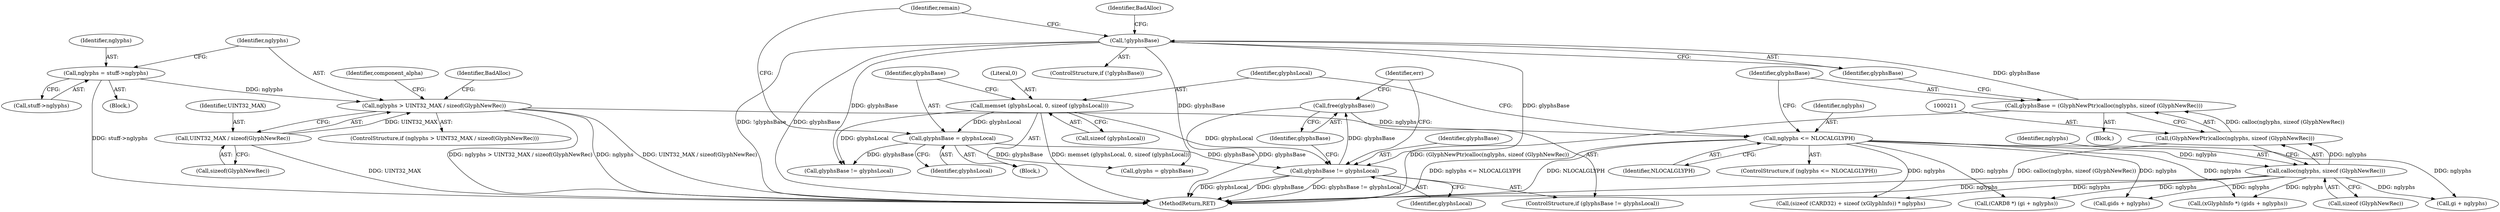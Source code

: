 digraph "0_xserver_5725849a1b427cd4a72b84e57f211edb35838718@API" {
"1000694" [label="(Call,free(glyphsBase))"];
"1000691" [label="(Call,glyphsBase != glyphsLocal)"];
"1000217" [label="(Call,!glyphsBase)"];
"1000208" [label="(Call,glyphsBase = (GlyphNewPtr)calloc(nglyphs, sizeof (GlyphNewRec)))"];
"1000210" [label="(Call,(GlyphNewPtr)calloc(nglyphs, sizeof (GlyphNewRec)))"];
"1000212" [label="(Call,calloc(nglyphs, sizeof (GlyphNewRec)))"];
"1000194" [label="(Call,nglyphs <= NLOCALGLYPH)"];
"1000177" [label="(Call,nglyphs > UINT32_MAX / sizeof(GlyphNewRec))"];
"1000171" [label="(Call,nglyphs = stuff->nglyphs)"];
"1000179" [label="(Call,UINT32_MAX / sizeof(GlyphNewRec))"];
"1000203" [label="(Call,glyphsBase = glyphsLocal)"];
"1000198" [label="(Call,memset (glyphsLocal, 0, sizeof (glyphsLocal)))"];
"1000218" [label="(Identifier,glyphsBase)"];
"1000693" [label="(Identifier,glyphsLocal)"];
"1000177" [label="(Call,nglyphs > UINT32_MAX / sizeof(GlyphNewRec))"];
"1000172" [label="(Identifier,nglyphs)"];
"1000181" [label="(Call,sizeof(GlyphNewRec))"];
"1000694" [label="(Call,free(glyphsBase))"];
"1000203" [label="(Call,glyphsBase = glyphsLocal)"];
"1000231" [label="(Call,glyphs = glyphsBase)"];
"1000216" [label="(ControlStructure,if (!glyphsBase))"];
"1000213" [label="(Identifier,nglyphs)"];
"1000179" [label="(Call,UINT32_MAX / sizeof(GlyphNewRec))"];
"1000171" [label="(Call,nglyphs = stuff->nglyphs)"];
"1000691" [label="(Call,glyphsBase != glyphsLocal)"];
"1000193" [label="(ControlStructure,if (nglyphs <= NLOCALGLYPH))"];
"1000243" [label="(Call,(xGlyphInfo *) (gids + nglyphs))"];
"1000690" [label="(ControlStructure,if (glyphsBase != glyphsLocal))"];
"1000217" [label="(Call,!glyphsBase)"];
"1000695" [label="(Identifier,glyphsBase)"];
"1000220" [label="(Identifier,BadAlloc)"];
"1000692" [label="(Identifier,glyphsBase)"];
"1000212" [label="(Call,calloc(nglyphs, sizeof (GlyphNewRec)))"];
"1000204" [label="(Identifier,glyphsBase)"];
"1000210" [label="(Call,(GlyphNewPtr)calloc(nglyphs, sizeof (GlyphNewRec)))"];
"1000176" [label="(ControlStructure,if (nglyphs > UINT32_MAX / sizeof(GlyphNewRec)))"];
"1000201" [label="(Call,sizeof (glyphsLocal))"];
"1000257" [label="(Call,(sizeof (CARD32) + sizeof (xGlyphInfo)) * nglyphs)"];
"1000197" [label="(Block,)"];
"1000196" [label="(Identifier,NLOCALGLYPH)"];
"1000250" [label="(Call,(CARD8 *) (gi + nglyphs))"];
"1000186" [label="(Identifier,component_alpha)"];
"1000698" [label="(MethodReturn,RET)"];
"1000222" [label="(Identifier,remain)"];
"1000245" [label="(Call,gids + nglyphs)"];
"1000199" [label="(Identifier,glyphsLocal)"];
"1000643" [label="(Call,glyphsBase != glyphsLocal)"];
"1000173" [label="(Call,stuff->nglyphs)"];
"1000200" [label="(Literal,0)"];
"1000209" [label="(Identifier,glyphsBase)"];
"1000178" [label="(Identifier,nglyphs)"];
"1000207" [label="(Block,)"];
"1000214" [label="(Call,sizeof (GlyphNewRec))"];
"1000195" [label="(Identifier,nglyphs)"];
"1000697" [label="(Identifier,err)"];
"1000205" [label="(Identifier,glyphsLocal)"];
"1000208" [label="(Call,glyphsBase = (GlyphNewPtr)calloc(nglyphs, sizeof (GlyphNewRec)))"];
"1000180" [label="(Identifier,UINT32_MAX)"];
"1000194" [label="(Call,nglyphs <= NLOCALGLYPH)"];
"1000105" [label="(Block,)"];
"1000198" [label="(Call,memset (glyphsLocal, 0, sizeof (glyphsLocal)))"];
"1000252" [label="(Call,gi + nglyphs)"];
"1000184" [label="(Identifier,BadAlloc)"];
"1000694" -> "1000690"  [label="AST: "];
"1000694" -> "1000695"  [label="CFG: "];
"1000695" -> "1000694"  [label="AST: "];
"1000697" -> "1000694"  [label="CFG: "];
"1000694" -> "1000698"  [label="DDG: glyphsBase"];
"1000691" -> "1000694"  [label="DDG: glyphsBase"];
"1000691" -> "1000690"  [label="AST: "];
"1000691" -> "1000693"  [label="CFG: "];
"1000692" -> "1000691"  [label="AST: "];
"1000693" -> "1000691"  [label="AST: "];
"1000695" -> "1000691"  [label="CFG: "];
"1000697" -> "1000691"  [label="CFG: "];
"1000691" -> "1000698"  [label="DDG: glyphsLocal"];
"1000691" -> "1000698"  [label="DDG: glyphsBase"];
"1000691" -> "1000698"  [label="DDG: glyphsBase != glyphsLocal"];
"1000217" -> "1000691"  [label="DDG: glyphsBase"];
"1000203" -> "1000691"  [label="DDG: glyphsBase"];
"1000198" -> "1000691"  [label="DDG: glyphsLocal"];
"1000217" -> "1000216"  [label="AST: "];
"1000217" -> "1000218"  [label="CFG: "];
"1000218" -> "1000217"  [label="AST: "];
"1000220" -> "1000217"  [label="CFG: "];
"1000222" -> "1000217"  [label="CFG: "];
"1000217" -> "1000698"  [label="DDG: !glyphsBase"];
"1000217" -> "1000698"  [label="DDG: glyphsBase"];
"1000208" -> "1000217"  [label="DDG: glyphsBase"];
"1000217" -> "1000231"  [label="DDG: glyphsBase"];
"1000217" -> "1000643"  [label="DDG: glyphsBase"];
"1000208" -> "1000207"  [label="AST: "];
"1000208" -> "1000210"  [label="CFG: "];
"1000209" -> "1000208"  [label="AST: "];
"1000210" -> "1000208"  [label="AST: "];
"1000218" -> "1000208"  [label="CFG: "];
"1000208" -> "1000698"  [label="DDG: (GlyphNewPtr)calloc(nglyphs, sizeof (GlyphNewRec))"];
"1000210" -> "1000208"  [label="DDG: calloc(nglyphs, sizeof (GlyphNewRec))"];
"1000210" -> "1000212"  [label="CFG: "];
"1000211" -> "1000210"  [label="AST: "];
"1000212" -> "1000210"  [label="AST: "];
"1000210" -> "1000698"  [label="DDG: calloc(nglyphs, sizeof (GlyphNewRec))"];
"1000212" -> "1000210"  [label="DDG: nglyphs"];
"1000212" -> "1000214"  [label="CFG: "];
"1000213" -> "1000212"  [label="AST: "];
"1000214" -> "1000212"  [label="AST: "];
"1000212" -> "1000698"  [label="DDG: nglyphs"];
"1000194" -> "1000212"  [label="DDG: nglyphs"];
"1000212" -> "1000243"  [label="DDG: nglyphs"];
"1000212" -> "1000245"  [label="DDG: nglyphs"];
"1000212" -> "1000250"  [label="DDG: nglyphs"];
"1000212" -> "1000252"  [label="DDG: nglyphs"];
"1000212" -> "1000257"  [label="DDG: nglyphs"];
"1000194" -> "1000193"  [label="AST: "];
"1000194" -> "1000196"  [label="CFG: "];
"1000195" -> "1000194"  [label="AST: "];
"1000196" -> "1000194"  [label="AST: "];
"1000199" -> "1000194"  [label="CFG: "];
"1000209" -> "1000194"  [label="CFG: "];
"1000194" -> "1000698"  [label="DDG: nglyphs <= NLOCALGLYPH"];
"1000194" -> "1000698"  [label="DDG: NLOCALGLYPH"];
"1000177" -> "1000194"  [label="DDG: nglyphs"];
"1000194" -> "1000243"  [label="DDG: nglyphs"];
"1000194" -> "1000245"  [label="DDG: nglyphs"];
"1000194" -> "1000250"  [label="DDG: nglyphs"];
"1000194" -> "1000252"  [label="DDG: nglyphs"];
"1000194" -> "1000257"  [label="DDG: nglyphs"];
"1000177" -> "1000176"  [label="AST: "];
"1000177" -> "1000179"  [label="CFG: "];
"1000178" -> "1000177"  [label="AST: "];
"1000179" -> "1000177"  [label="AST: "];
"1000184" -> "1000177"  [label="CFG: "];
"1000186" -> "1000177"  [label="CFG: "];
"1000177" -> "1000698"  [label="DDG: nglyphs"];
"1000177" -> "1000698"  [label="DDG: UINT32_MAX / sizeof(GlyphNewRec)"];
"1000177" -> "1000698"  [label="DDG: nglyphs > UINT32_MAX / sizeof(GlyphNewRec)"];
"1000171" -> "1000177"  [label="DDG: nglyphs"];
"1000179" -> "1000177"  [label="DDG: UINT32_MAX"];
"1000171" -> "1000105"  [label="AST: "];
"1000171" -> "1000173"  [label="CFG: "];
"1000172" -> "1000171"  [label="AST: "];
"1000173" -> "1000171"  [label="AST: "];
"1000178" -> "1000171"  [label="CFG: "];
"1000171" -> "1000698"  [label="DDG: stuff->nglyphs"];
"1000179" -> "1000181"  [label="CFG: "];
"1000180" -> "1000179"  [label="AST: "];
"1000181" -> "1000179"  [label="AST: "];
"1000179" -> "1000698"  [label="DDG: UINT32_MAX"];
"1000203" -> "1000197"  [label="AST: "];
"1000203" -> "1000205"  [label="CFG: "];
"1000204" -> "1000203"  [label="AST: "];
"1000205" -> "1000203"  [label="AST: "];
"1000222" -> "1000203"  [label="CFG: "];
"1000198" -> "1000203"  [label="DDG: glyphsLocal"];
"1000203" -> "1000231"  [label="DDG: glyphsBase"];
"1000203" -> "1000643"  [label="DDG: glyphsBase"];
"1000198" -> "1000197"  [label="AST: "];
"1000198" -> "1000201"  [label="CFG: "];
"1000199" -> "1000198"  [label="AST: "];
"1000200" -> "1000198"  [label="AST: "];
"1000201" -> "1000198"  [label="AST: "];
"1000204" -> "1000198"  [label="CFG: "];
"1000198" -> "1000698"  [label="DDG: memset (glyphsLocal, 0, sizeof (glyphsLocal))"];
"1000198" -> "1000643"  [label="DDG: glyphsLocal"];
}
